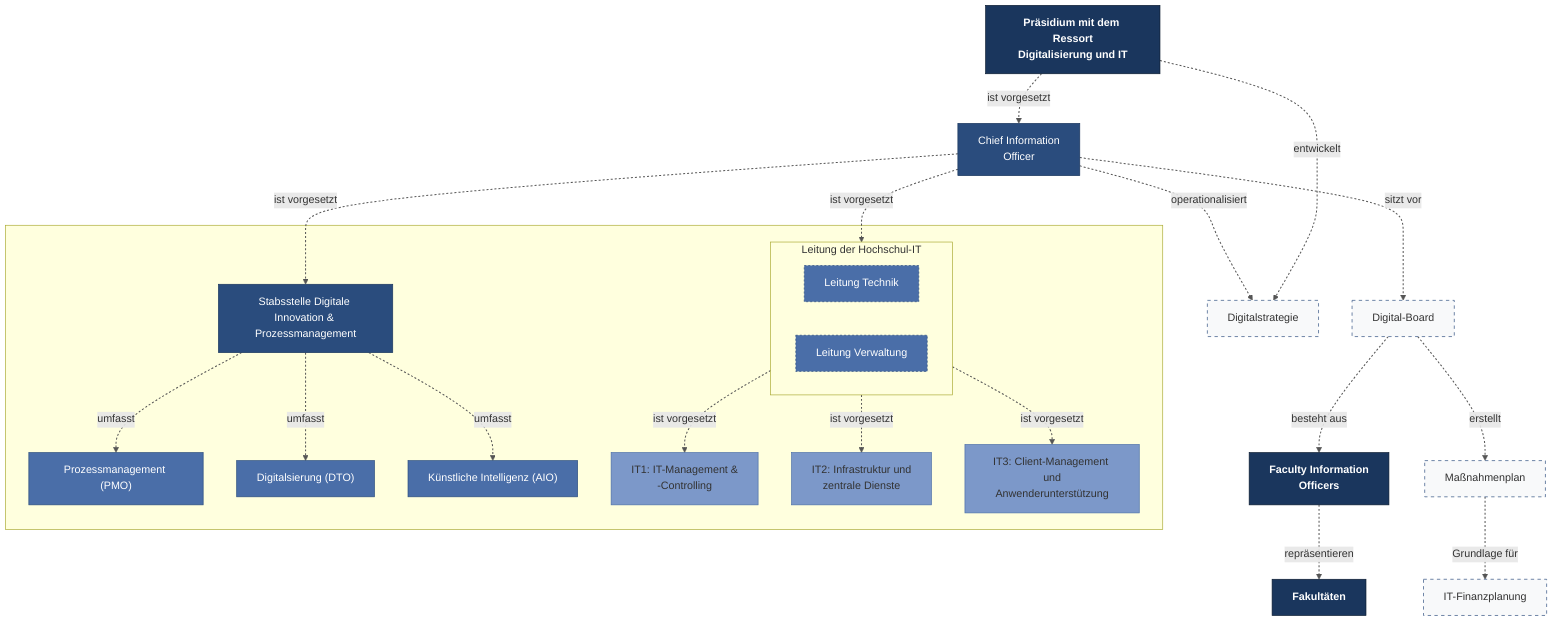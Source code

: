 %%{init: {
  "theme": "dark", 
  "themeVariables": {
    "fontFamily": "'FF Unit Pro', cursive, sans-serif", 
    "fontSize": "20px",
    "primaryColor": "#fafafa",
    "primaryBorderColor": "#333333",
    "background": "#fffdf8",
    "mainBkg": "#fffdf8",
    "lineColor": "#555555",
    "textColor": "#666666"
  }, 
  "flowchart": {
    "diagramPadding": 32, 
    "nodeSpacing": 50, 
    "rankSpacing": 70, 
    "curve": "basis"
  }
}}%%
%%{ init: { 'flowchart': { 'curve': 'basis', "defaultRenderer": "dagre" } } }%%
flowchart TB
    %% Stile für den Handgezeichnet-Look
    linkStyle default stroke:#555555,stroke-width:1.5px,stroke-dasharray: 3 3
    
    %% Präsidium direkt über CIO
    PraesidiumIT["Präsidium mit dem Ressort<br/>Digitalisierung und IT"]:::ebene1

    %% SDIP (Stabsstelle) - zuerst definiert außerhalb
    
    %% CIO - nach SDIP definiert
    CIO["Chief Information<br/>Officer"]:::ebene2
    
    %% Missing definitions
    Digitalstrategie["Digitalstrategie"]:::ebene2_stab
    DigitalBoard["Digital-Board"]:::ebene2_stab
    
    %% Digitalstrategie wird vom Präsidium entwickelt
    PraesidiumIT --> |"entwickelt"| Digitalstrategie

        %% Ebene 4 - Ausführende Ebene
        FIOs["Faculty Information<br/>Officers"]:::ebene1
        Massnahmenplan["Maßnahmenplan"]:::ebene2_stab
        Finanzplanung["IT-Finanzplanung"]:::ebene2_stab

        %% Verbindungen zu den spezifischen IT-Organisationseinheiten
        DigitalBoard --> |"besteht aus"| FIOs
        DigitalBoard --> |"erstellt"| Massnahmenplan
        FIOs --> |"repräsentieren"| Fakultaeten
        Massnahmenplan --> |"Grundlage für"| Finanzplanung

    Fakultaeten["Fakultäten"]:::ebene1

    %% Hierarchische Beziehungen
    %% CIO ist der SDIP vorgesetzt
    CIO --> |"ist vorgesetzt"| SDIP
    
    PraesidiumIT --> |"ist vorgesetzt"| CIO
    
    CIO --> |"operationalisiert"| Digitalstrategie
    CIO --> |"sitzt vor"| DigitalBoard
    CIO --> |"ist vorgesetzt"| Dezernatsleitung  

    %% HochschulIT-Subgraph (nur für Dezernatsleitung und IT-Bereiche)
    subgraph HochschulIT[" "]
        direction LR
        
        %% SDIP als einzelner Knoten
        SDIP["Stabsstelle Digitale Innovation & Prozessmanagement"]:::ebene2
        
        %% SDIP Untereinheiten außerhalb
        PMO["Prozessmanagement (PMO)"]:::ebene3
        DTO["Digitalsierung (DTO)"]:::ebene3
        AIO["Künstliche Intelligenz (AIO)"]:::ebene3
        
        subgraph Dezernatsleitung["Leitung der Hochschul-IT"]
            direction LR
            Tech["Leitung Technik"]:::ebene3
            Org["Leitung Verwaltung"]:::ebene3
        end

        IT1["IT1: IT-Management &<br/>-Controlling"]:::ebene4
        IT2["IT2: Infrastruktur und<br/>zentrale Dienste"]:::ebene4
        IT3["IT3: Client-Management und<br/>Anwenderunterstützung"]:::ebene4

        %% SDIP Verbindungen
        SDIP --> |"umfasst"| PMO
        SDIP --> |"umfasst"| DTO
        SDIP --> |"umfasst"| AIO

        Dezernatsleitung --> |"ist vorgesetzt"|IT1
        Dezernatsleitung --> |"ist vorgesetzt"|IT2
        Dezernatsleitung --> |"ist vorgesetzt"|IT3
    end

    
    %% Professionelle Farbdefinitionen für die hierarchischen Ebenen
    classDef ebene1 fill:#1A365D,stroke:#0A1A2F,stroke-width:1px,color:#FFFFFF,font-weight:bold
    classDef ebene2 fill:#2A4C7D,stroke:#1A365D,stroke-width:1px,color:#FFFFFF
    classDef ebene2_alt fill:#8B5A3C,stroke:#5D3A26,stroke-width:1px,color:#FFFFFF
    classDef ebene2_stab fill:#F8F9FA,stroke:#2A4C7D,stroke-width:1px,stroke-dasharray:5 5,color:#333333
    classDef ebene3 fill:#4A6EA8,stroke:#2A4C7D,stroke-width:1px,color:#FFFFFF
    classDef ebene4 fill:#7C98C9,stroke:#4A6EA8,stroke-width:1px,color:#333333
    classDef ebene5 fill:#A8BCDF,stroke:#7C98C9,stroke-width:1px,color:#333333

    style Org stroke-dasharray:3 3
    style Tech stroke-dasharray:3 3
